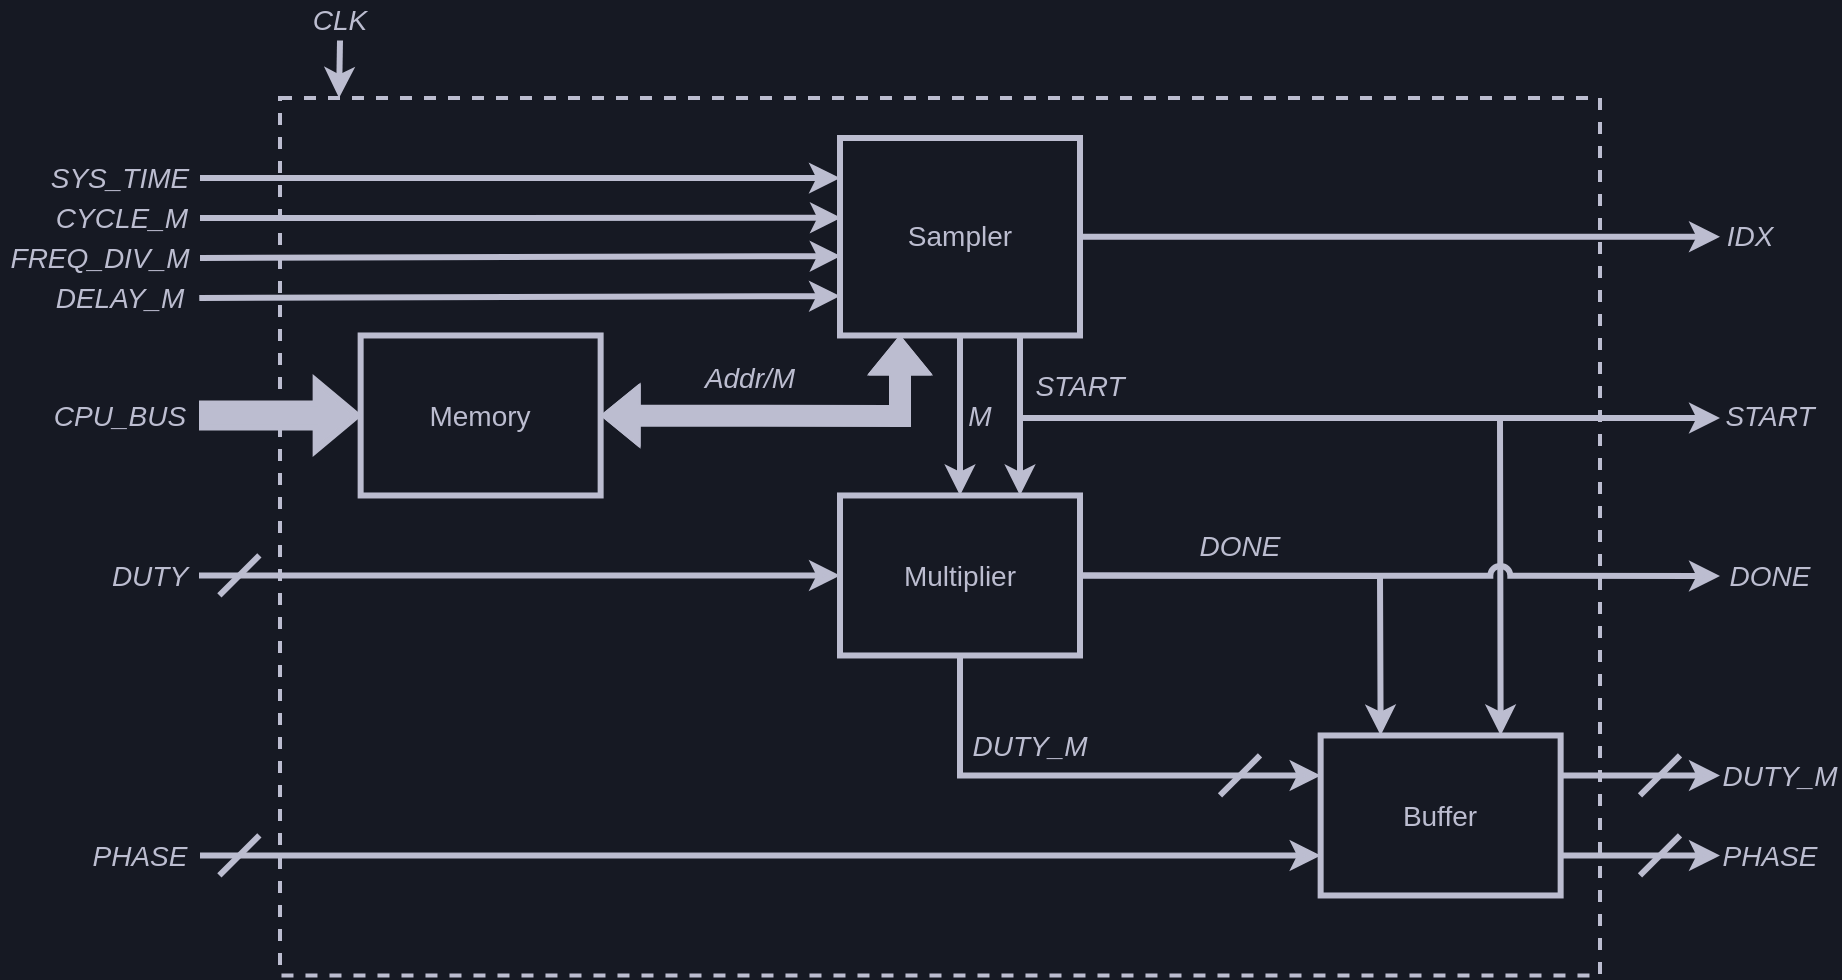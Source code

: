 <mxfile compressed="false" version="17.5.0" type="device">
  <diagram id="86R6ZRfhnQo9sD8B5-7s" name="Page-1">
    <mxGraphModel dx="1371" dy="1006" grid="1" gridSize="10" guides="1" tooltips="1" connect="1" arrows="1" fold="1" page="1" pageScale="1" pageWidth="827" pageHeight="1169" background="#161923" math="0" shadow="0">
      <root>
        <mxCell id="0" />
        <mxCell id="1" parent="0" />
        <mxCell id="141" value="" style="rounded=0;whiteSpace=wrap;html=1;labelBackgroundColor=none;fontSize=14;fontColor=#BCBDD0;strokeColor=#bcbdd0;strokeWidth=2;fillColor=none;dashed=1;" parent="1" vertex="1">
          <mxGeometry x="280" y="400" width="660" height="438.74" as="geometry" />
        </mxCell>
        <mxCell id="97" style="edgeStyle=none;html=1;exitX=0.5;exitY=1;exitDx=0;exitDy=0;entryX=0;entryY=0.25;entryDx=0;entryDy=0;rounded=0;strokeWidth=3;strokeColor=#BCBDD0;fontSize=14;" parent="1" source="92" target="93" edge="1">
          <mxGeometry relative="1" as="geometry">
            <Array as="points">
              <mxPoint x="620" y="738.74" />
            </Array>
          </mxGeometry>
        </mxCell>
        <mxCell id="92" value="Multiplier" style="rounded=0;whiteSpace=wrap;html=1;fontFamily=Helvetica;fontSize=14;fontColor=#BCBDD0;strokeColor=#BCBDD0;strokeWidth=3;fillColor=none;" parent="1" vertex="1">
          <mxGeometry x="560" y="598.74" width="120" height="80" as="geometry" />
        </mxCell>
        <mxCell id="93" value="&lt;font style=&quot;font-size: 14px;&quot;&gt;Buffer&lt;br style=&quot;font-size: 14px;&quot;&gt;&lt;/font&gt;" style="rounded=0;whiteSpace=wrap;html=1;fontColor=#BCBDD0;labelBackgroundColor=none;fillColor=none;strokeColor=#bcbdd0;strokeWidth=3;fontSize=14;" parent="1" vertex="1">
          <mxGeometry x="800.32" y="718.74" width="120" height="80" as="geometry" />
        </mxCell>
        <mxCell id="98" style="edgeStyle=none;html=1;exitX=0.5;exitY=1;exitDx=0;exitDy=0;entryX=0.5;entryY=0;entryDx=0;entryDy=0;strokeWidth=3;strokeColor=#BCBDD0;fontSize=14;" parent="1" source="94" target="92" edge="1">
          <mxGeometry relative="1" as="geometry" />
        </mxCell>
        <mxCell id="94" value="Sampler" style="rounded=0;whiteSpace=wrap;html=1;fontFamily=Helvetica;fontSize=14;fontColor=#BCBDD0;strokeColor=#BCBDD0;strokeWidth=3;fillColor=none;" parent="1" vertex="1">
          <mxGeometry x="560" y="420" width="120" height="98.74" as="geometry" />
        </mxCell>
        <mxCell id="95" value="Memory" style="rounded=0;whiteSpace=wrap;html=1;fontFamily=Helvetica;fontSize=14;fontColor=#BCBDD0;strokeColor=#BCBDD0;strokeWidth=3;fillColor=none;" parent="1" vertex="1">
          <mxGeometry x="320.32" y="518.74" width="120" height="80" as="geometry" />
        </mxCell>
        <mxCell id="109" value="" style="endArrow=classic;html=1;rounded=0;labelBackgroundColor=default;fontFamily=Helvetica;fontSize=14;fontColor=#BCBDD0;strokeColor=#BCBDD0;strokeWidth=3;shape=connector;entryX=0;entryY=0.75;entryDx=0;entryDy=0;exitX=1;exitY=0.5;exitDx=0;exitDy=0;" parent="1" source="132" target="93" edge="1">
          <mxGeometry width="50" height="50" relative="1" as="geometry">
            <mxPoint x="240" y="778.74" as="sourcePoint" />
            <mxPoint x="735" y="768.94" as="targetPoint" />
          </mxGeometry>
        </mxCell>
        <mxCell id="110" value="" style="endArrow=classic;html=1;rounded=0;labelBackgroundColor=default;fontFamily=Helvetica;fontSize=14;fontColor=#BCBDD0;strokeColor=#BCBDD0;strokeWidth=3;shape=connector;entryX=0;entryY=0.5;entryDx=0;entryDy=0;exitX=1;exitY=0.5;exitDx=0;exitDy=0;" parent="1" source="130" target="92" edge="1">
          <mxGeometry width="50" height="50" relative="1" as="geometry">
            <mxPoint x="240" y="638.74" as="sourcePoint" />
            <mxPoint x="560" y="627.74" as="targetPoint" />
          </mxGeometry>
        </mxCell>
        <mxCell id="111" value="&lt;span style=&quot;font-size: 14px;&quot;&gt;SYS_TIME&lt;/span&gt;" style="text;html=1;strokeColor=none;fillColor=none;align=center;verticalAlign=middle;whiteSpace=wrap;rounded=0;labelBackgroundColor=none;fontSize=14;fontColor=#BCBDD0;fontStyle=2" parent="1" vertex="1">
          <mxGeometry x="160" y="420" width="80" height="40" as="geometry" />
        </mxCell>
        <mxCell id="112" value="" style="endArrow=classic;html=1;rounded=0;fontSize=14;fontColor=#BCBDD0;strokeColor=#bcbdd0;strokeWidth=3;exitX=1;exitY=0.5;exitDx=0;exitDy=0;entryX=0;entryY=0.203;entryDx=0;entryDy=0;entryPerimeter=0;" parent="1" source="111" target="94" edge="1">
          <mxGeometry width="50" height="50" relative="1" as="geometry">
            <mxPoint x="260" y="658.74" as="sourcePoint" />
            <mxPoint x="270" y="388.74" as="targetPoint" />
          </mxGeometry>
        </mxCell>
        <mxCell id="113" value="&lt;span style=&quot;font-size: 14px;&quot;&gt;CYCLE_M&lt;/span&gt;" style="text;html=1;strokeColor=none;fillColor=none;align=center;verticalAlign=middle;whiteSpace=wrap;rounded=0;labelBackgroundColor=none;fontSize=14;fontColor=#BCBDD0;fontStyle=2" parent="1" vertex="1">
          <mxGeometry x="160.5" y="440" width="79.5" height="40" as="geometry" />
        </mxCell>
        <mxCell id="119" value="" style="endArrow=classic;html=1;rounded=0;fontSize=14;fontColor=#BCBDD0;entryX=0.004;entryY=0.404;entryDx=0;entryDy=0;strokeColor=#bcbdd0;strokeWidth=3;exitX=1;exitY=0.5;exitDx=0;exitDy=0;entryPerimeter=0;" parent="1" source="113" target="94" edge="1">
          <mxGeometry width="50" height="50" relative="1" as="geometry">
            <mxPoint x="259.5" y="318.74" as="sourcePoint" />
            <mxPoint x="570" y="318.74" as="targetPoint" />
          </mxGeometry>
        </mxCell>
        <mxCell id="120" value="" style="shape=flexArrow;endArrow=classic;html=1;rounded=0;labelBackgroundColor=default;fontFamily=Helvetica;fontSize=14;fontColor=#BCBDD0;strokeColor=#BCBDD0;strokeWidth=3;jumpStyle=arc;entryX=0;entryY=0.5;entryDx=0;entryDy=0;fillColor=#BCBDD0;exitX=1;exitY=0.5;exitDx=0;exitDy=0;" parent="1" source="129" target="95" edge="1">
          <mxGeometry width="50" height="50" relative="1" as="geometry">
            <mxPoint x="380" y="448.74" as="sourcePoint" />
            <mxPoint x="320.32" y="558.74" as="targetPoint" />
          </mxGeometry>
        </mxCell>
        <mxCell id="121" value="&lt;i style=&quot;font-size: 14px;&quot;&gt;M&lt;/i&gt;" style="text;html=1;strokeColor=none;fillColor=none;align=center;verticalAlign=middle;whiteSpace=wrap;rounded=0;labelBackgroundColor=none;fontSize=14;fontColor=#BCBDD0;" parent="1" vertex="1">
          <mxGeometry x="620.32" y="548.74" width="19.68" height="20" as="geometry" />
        </mxCell>
        <mxCell id="125" value="" style="shape=flexArrow;endArrow=classic;html=1;rounded=0;labelBackgroundColor=default;fontFamily=Helvetica;fontSize=14;fontColor=#BCBDD0;strokeColor=#BCBDD0;strokeWidth=1;jumpStyle=arc;entryX=0.25;entryY=1;entryDx=0;entryDy=0;fillColor=#BCBDD0;exitX=1;exitY=0.5;exitDx=0;exitDy=0;startArrow=block;endSize=6;" parent="1" source="95" target="94" edge="1">
          <mxGeometry width="50" height="50" relative="1" as="geometry">
            <mxPoint x="250" y="568.74" as="sourcePoint" />
            <mxPoint x="330.32" y="568.74" as="targetPoint" />
            <Array as="points">
              <mxPoint x="590" y="559" />
            </Array>
          </mxGeometry>
        </mxCell>
        <mxCell id="127" value="&lt;i style=&quot;font-size: 14px&quot;&gt;Addr/M&lt;/i&gt;" style="text;html=1;strokeColor=none;fillColor=none;align=center;verticalAlign=middle;whiteSpace=wrap;rounded=0;labelBackgroundColor=none;fontSize=14;fontColor=#BCBDD0;" parent="1" vertex="1">
          <mxGeometry x="490.0" y="530" width="49.68" height="20" as="geometry" />
        </mxCell>
        <mxCell id="128" value="&lt;i style=&quot;font-size: 14px;&quot;&gt;DUTY_M&lt;/i&gt;" style="text;html=1;strokeColor=none;fillColor=none;align=center;verticalAlign=middle;whiteSpace=wrap;rounded=0;labelBackgroundColor=none;fontSize=14;fontColor=#BCBDD0;" parent="1" vertex="1">
          <mxGeometry x="620.32" y="710" width="69.68" height="28.74" as="geometry" />
        </mxCell>
        <mxCell id="129" value="&lt;i style=&quot;font-size: 14px;&quot;&gt;CPU_BUS&lt;/i&gt;" style="text;html=1;strokeColor=none;fillColor=none;align=center;verticalAlign=middle;whiteSpace=wrap;rounded=0;labelBackgroundColor=none;fontSize=14;fontColor=#BCBDD0;" parent="1" vertex="1">
          <mxGeometry x="160" y="538.74" width="79.5" height="40" as="geometry" />
        </mxCell>
        <mxCell id="130" value="&lt;i style=&quot;font-size: 14px;&quot;&gt;DUTY&lt;/i&gt;" style="text;html=1;strokeColor=none;fillColor=none;align=center;verticalAlign=middle;whiteSpace=wrap;rounded=0;labelBackgroundColor=none;fontSize=14;fontColor=#BCBDD0;" parent="1" vertex="1">
          <mxGeometry x="190" y="618.74" width="49.5" height="40" as="geometry" />
        </mxCell>
        <mxCell id="132" value="&lt;i style=&quot;font-size: 14px;&quot;&gt;PHASE&lt;/i&gt;" style="text;html=1;strokeColor=none;fillColor=none;align=center;verticalAlign=middle;whiteSpace=wrap;rounded=0;labelBackgroundColor=none;fontSize=14;fontColor=#BCBDD0;" parent="1" vertex="1">
          <mxGeometry x="180" y="758.74" width="60" height="40" as="geometry" />
        </mxCell>
        <mxCell id="133" value="" style="endArrow=none;html=1;rounded=1;labelBackgroundColor=default;fontFamily=Helvetica;fontSize=14;fontColor=#BCBDD0;strokeColor=#BCBDD0;strokeWidth=3;shape=connector;" parent="1" edge="1">
          <mxGeometry width="50" height="50" relative="1" as="geometry">
            <mxPoint x="249.68" y="648.74" as="sourcePoint" />
            <mxPoint x="269.68" y="628.74" as="targetPoint" />
          </mxGeometry>
        </mxCell>
        <mxCell id="135" value="" style="endArrow=none;html=1;rounded=1;labelBackgroundColor=default;fontFamily=Helvetica;fontSize=14;fontColor=#BCBDD0;strokeColor=#BCBDD0;strokeWidth=3;shape=connector;" parent="1" edge="1">
          <mxGeometry width="50" height="50" relative="1" as="geometry">
            <mxPoint x="249.68" y="788.74" as="sourcePoint" />
            <mxPoint x="269.68" y="768.74" as="targetPoint" />
          </mxGeometry>
        </mxCell>
        <mxCell id="136" value="" style="endArrow=none;html=1;rounded=1;labelBackgroundColor=default;fontFamily=Helvetica;fontSize=14;fontColor=#BCBDD0;strokeColor=#BCBDD0;strokeWidth=3;shape=connector;" parent="1" edge="1">
          <mxGeometry width="50" height="50" relative="1" as="geometry">
            <mxPoint x="750" y="748.74" as="sourcePoint" />
            <mxPoint x="770" y="728.74" as="targetPoint" />
          </mxGeometry>
        </mxCell>
        <mxCell id="137" value="" style="endArrow=none;html=1;rounded=1;labelBackgroundColor=default;fontFamily=Helvetica;fontSize=14;fontColor=#BCBDD0;strokeColor=#BCBDD0;strokeWidth=3;shape=connector;" parent="1" edge="1">
          <mxGeometry width="50" height="50" relative="1" as="geometry">
            <mxPoint x="960" y="748.74" as="sourcePoint" />
            <mxPoint x="980" y="728.74" as="targetPoint" />
          </mxGeometry>
        </mxCell>
        <mxCell id="138" value="" style="endArrow=classic;html=1;rounded=0;labelBackgroundColor=default;fontFamily=Helvetica;fontSize=14;fontColor=#BCBDD0;strokeColor=#BCBDD0;strokeWidth=3;shape=connector;exitX=1;exitY=0.75;exitDx=0;exitDy=0;entryX=0;entryY=0.5;entryDx=0;entryDy=0;" parent="1" source="93" target="142" edge="1">
          <mxGeometry width="50" height="50" relative="1" as="geometry">
            <mxPoint x="250" y="788.74" as="sourcePoint" />
            <mxPoint x="1000" y="778.74" as="targetPoint" />
          </mxGeometry>
        </mxCell>
        <mxCell id="139" value="" style="endArrow=classic;html=1;rounded=0;labelBackgroundColor=default;fontFamily=Helvetica;fontSize=14;fontColor=#BCBDD0;strokeColor=#BCBDD0;strokeWidth=3;shape=connector;exitX=1;exitY=0.25;exitDx=0;exitDy=0;entryX=0;entryY=0.5;entryDx=0;entryDy=0;" parent="1" source="93" target="143" edge="1">
          <mxGeometry width="50" height="50" relative="1" as="geometry">
            <mxPoint x="930.32" y="788.74" as="sourcePoint" />
            <mxPoint x="1000" y="738.74" as="targetPoint" />
          </mxGeometry>
        </mxCell>
        <mxCell id="140" value="" style="endArrow=none;html=1;rounded=1;labelBackgroundColor=default;fontFamily=Helvetica;fontSize=14;fontColor=#BCBDD0;strokeColor=#BCBDD0;strokeWidth=3;shape=connector;" parent="1" edge="1">
          <mxGeometry width="50" height="50" relative="1" as="geometry">
            <mxPoint x="960" y="788.74" as="sourcePoint" />
            <mxPoint x="980" y="768.74" as="targetPoint" />
          </mxGeometry>
        </mxCell>
        <mxCell id="142" value="&lt;i style=&quot;font-size: 14px;&quot;&gt;PHASE&lt;/i&gt;" style="text;html=1;strokeColor=none;fillColor=none;align=center;verticalAlign=middle;whiteSpace=wrap;rounded=0;labelBackgroundColor=none;fontSize=14;fontColor=#BCBDD0;" parent="1" vertex="1">
          <mxGeometry x="1000" y="758.74" width="50" height="40" as="geometry" />
        </mxCell>
        <mxCell id="143" value="&lt;i style=&quot;font-size: 14px;&quot;&gt;DUTY_M&lt;/i&gt;" style="text;html=1;strokeColor=none;fillColor=none;align=center;verticalAlign=middle;whiteSpace=wrap;rounded=0;labelBackgroundColor=none;fontSize=14;fontColor=#BCBDD0;" parent="1" vertex="1">
          <mxGeometry x="1000" y="718.74" width="60" height="40" as="geometry" />
        </mxCell>
        <mxCell id="145" value="CLK" style="text;html=1;strokeColor=none;fillColor=none;align=center;verticalAlign=middle;whiteSpace=wrap;rounded=0;labelBackgroundColor=none;fontSize=14;fontColor=#BCBDD0;fontStyle=2" parent="1" vertex="1">
          <mxGeometry x="280" y="351.26" width="60" height="20" as="geometry" />
        </mxCell>
        <mxCell id="146" value="" style="endArrow=classic;html=1;rounded=0;fontSize=14;fontColor=#BCBDD0;strokeColor=#bcbdd0;strokeWidth=3;entryX=0.093;entryY=-0.003;entryDx=0;entryDy=0;exitX=0.5;exitY=1;exitDx=0;exitDy=0;entryPerimeter=0;" parent="1" source="145" edge="1">
          <mxGeometry width="50" height="50" relative="1" as="geometry">
            <mxPoint x="370" y="641.26" as="sourcePoint" />
            <mxPoint x="309.52" y="400" as="targetPoint" />
          </mxGeometry>
        </mxCell>
        <mxCell id="150" style="edgeStyle=none;html=1;exitX=0.75;exitY=1;exitDx=0;exitDy=0;entryX=0.75;entryY=0;entryDx=0;entryDy=0;strokeWidth=3;strokeColor=#BCBDD0;fontSize=14;" parent="1" source="94" target="92" edge="1">
          <mxGeometry relative="1" as="geometry">
            <mxPoint x="644.84" y="518.74" as="sourcePoint" />
            <mxPoint x="644.84" y="598.74" as="targetPoint" />
          </mxGeometry>
        </mxCell>
        <mxCell id="151" value="&lt;i style=&quot;font-size: 14px;&quot;&gt;START&lt;/i&gt;" style="text;html=1;strokeColor=none;fillColor=none;align=center;verticalAlign=middle;whiteSpace=wrap;rounded=0;labelBackgroundColor=none;fontSize=14;fontColor=#BCBDD0;" parent="1" vertex="1">
          <mxGeometry x="650" y="530" width="60" height="28.74" as="geometry" />
        </mxCell>
        <mxCell id="152" style="edgeStyle=none;html=1;exitX=1;exitY=0.5;exitDx=0;exitDy=0;entryX=0.25;entryY=0;entryDx=0;entryDy=0;strokeWidth=3;strokeColor=#BCBDD0;rounded=0;fontSize=14;" parent="1" source="92" target="93" edge="1">
          <mxGeometry relative="1" as="geometry">
            <mxPoint x="660" y="528.74" as="sourcePoint" />
            <mxPoint x="660" y="608.74" as="targetPoint" />
            <Array as="points">
              <mxPoint x="830" y="639" />
            </Array>
          </mxGeometry>
        </mxCell>
        <mxCell id="153" value="&lt;i style=&quot;font-size: 14px;&quot;&gt;DONE&lt;/i&gt;" style="text;html=1;strokeColor=none;fillColor=none;align=center;verticalAlign=middle;whiteSpace=wrap;rounded=0;labelBackgroundColor=none;fontSize=14;fontColor=#BCBDD0;" parent="1" vertex="1">
          <mxGeometry x="730" y="610" width="59.68" height="28.74" as="geometry" />
        </mxCell>
        <mxCell id="154" style="edgeStyle=none;html=1;exitX=0.75;exitY=1;exitDx=0;exitDy=0;entryX=0.75;entryY=0;entryDx=0;entryDy=0;strokeWidth=3;strokeColor=#BCBDD0;rounded=0;fontSize=14;" parent="1" source="94" target="93" edge="1">
          <mxGeometry relative="1" as="geometry">
            <mxPoint x="660" y="528.74" as="sourcePoint" />
            <mxPoint x="660" y="608.74" as="targetPoint" />
            <Array as="points">
              <mxPoint x="650" y="560" />
              <mxPoint x="890" y="560" />
            </Array>
          </mxGeometry>
        </mxCell>
        <mxCell id="155" value="&lt;span style=&quot;font-size: 14px&quot;&gt;FREQ_DIV_M&lt;/span&gt;" style="text;html=1;strokeColor=none;fillColor=none;align=center;verticalAlign=middle;whiteSpace=wrap;rounded=0;labelBackgroundColor=none;fontSize=14;fontColor=#BCBDD0;fontStyle=2" parent="1" vertex="1">
          <mxGeometry x="140" y="460" width="100" height="40" as="geometry" />
        </mxCell>
        <mxCell id="156" value="" style="endArrow=classic;html=1;rounded=0;fontSize=14;fontColor=#BCBDD0;entryX=0.003;entryY=0.598;entryDx=0;entryDy=0;strokeColor=#bcbdd0;strokeWidth=3;exitX=1;exitY=0.5;exitDx=0;exitDy=0;entryPerimeter=0;" parent="1" source="155" target="94" edge="1">
          <mxGeometry width="50" height="50" relative="1" as="geometry">
            <mxPoint x="249.5" y="488.74" as="sourcePoint" />
            <mxPoint x="570" y="488.74" as="targetPoint" />
          </mxGeometry>
        </mxCell>
        <mxCell id="157" style="edgeStyle=none;html=1;exitX=0.75;exitY=1;exitDx=0;exitDy=0;strokeWidth=3;strokeColor=#BCBDD0;rounded=0;fontSize=14;" parent="1" edge="1">
          <mxGeometry relative="1" as="geometry">
            <mxPoint x="650" y="518.74" as="sourcePoint" />
            <mxPoint x="1000" y="560" as="targetPoint" />
            <Array as="points">
              <mxPoint x="650" y="560" />
              <mxPoint x="890" y="560" />
            </Array>
          </mxGeometry>
        </mxCell>
        <mxCell id="158" value="&lt;i style=&quot;font-size: 14px;&quot;&gt;START&lt;/i&gt;" style="text;html=1;strokeColor=none;fillColor=none;align=center;verticalAlign=middle;whiteSpace=wrap;rounded=0;labelBackgroundColor=none;fontSize=14;fontColor=#BCBDD0;" parent="1" vertex="1">
          <mxGeometry x="1000" y="544.37" width="50" height="28.74" as="geometry" />
        </mxCell>
        <mxCell id="159" style="edgeStyle=none;html=1;exitX=1;exitY=0.5;exitDx=0;exitDy=0;strokeWidth=3;strokeColor=#BCBDD0;rounded=0;fontSize=14;jumpStyle=arc;" parent="1" edge="1">
          <mxGeometry relative="1" as="geometry">
            <mxPoint x="680" y="638.74" as="sourcePoint" />
            <mxPoint x="1000" y="639" as="targetPoint" />
            <Array as="points">
              <mxPoint x="830" y="639" />
            </Array>
          </mxGeometry>
        </mxCell>
        <mxCell id="161" value="&lt;i style=&quot;font-size: 14px;&quot;&gt;DONE&lt;/i&gt;" style="text;html=1;strokeColor=none;fillColor=none;align=center;verticalAlign=middle;whiteSpace=wrap;rounded=0;labelBackgroundColor=none;fontSize=14;fontColor=#BCBDD0;" parent="1" vertex="1">
          <mxGeometry x="1000" y="624.37" width="50" height="28.74" as="geometry" />
        </mxCell>
        <mxCell id="165" value="" style="endArrow=classic;html=1;rounded=0;labelBackgroundColor=default;fontFamily=Helvetica;fontSize=14;fontColor=#BCBDD0;strokeColor=#BCBDD0;strokeWidth=3;shape=connector;exitX=1;exitY=0.5;exitDx=0;exitDy=0;entryX=0;entryY=0.5;entryDx=0;entryDy=0;" parent="1" source="94" edge="1" target="166">
          <mxGeometry width="50" height="50" relative="1" as="geometry">
            <mxPoint x="250" y="788.74" as="sourcePoint" />
            <mxPoint x="1000" y="479" as="targetPoint" />
          </mxGeometry>
        </mxCell>
        <mxCell id="166" value="&lt;i style=&quot;font-size: 14px&quot;&gt;IDX&lt;/i&gt;" style="text;html=1;strokeColor=none;fillColor=none;align=center;verticalAlign=middle;whiteSpace=wrap;rounded=0;labelBackgroundColor=none;fontSize=14;fontColor=#BCBDD0;" parent="1" vertex="1">
          <mxGeometry x="1000" y="455" width="30.32" height="28.74" as="geometry" />
        </mxCell>
        <mxCell id="4FbvwkBjKiS7Si-nqhsU-169" value="&lt;span style=&quot;font-size: 14px&quot;&gt;DELAY_M&lt;/span&gt;" style="text;html=1;strokeColor=none;fillColor=none;align=center;verticalAlign=middle;whiteSpace=wrap;rounded=0;labelBackgroundColor=none;fontSize=14;fontColor=#BCBDD0;fontStyle=2" vertex="1" parent="1">
          <mxGeometry x="160" y="480" width="79.64" height="40" as="geometry" />
        </mxCell>
        <mxCell id="4FbvwkBjKiS7Si-nqhsU-170" value="" style="endArrow=classic;html=1;rounded=0;fontSize=14;fontColor=#BCBDD0;entryX=0.003;entryY=0.598;entryDx=0;entryDy=0;strokeColor=#bcbdd0;strokeWidth=3;exitX=1;exitY=0.5;exitDx=0;exitDy=0;entryPerimeter=0;" edge="1" parent="1" source="4FbvwkBjKiS7Si-nqhsU-169">
          <mxGeometry width="50" height="50" relative="1" as="geometry">
            <mxPoint x="249.14" y="508.74" as="sourcePoint" />
            <mxPoint x="560.0" y="499.047" as="targetPoint" />
          </mxGeometry>
        </mxCell>
      </root>
    </mxGraphModel>
  </diagram>
</mxfile>
